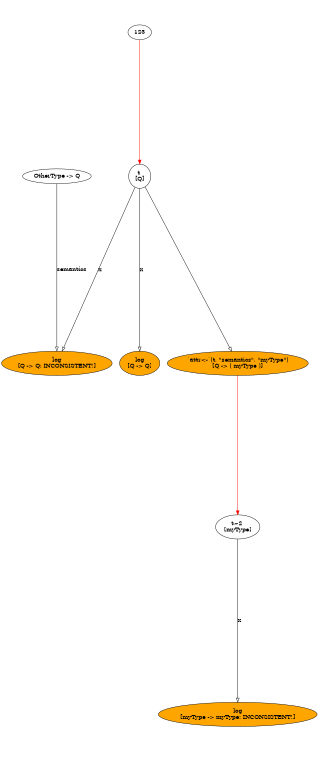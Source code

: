 digraph f {
	graph [bgcolor=transparent, fontcolor=black, ratio=fill, splines=TRUE, rank=same, size="2.125,5.14583333333333", rankdir=TB];
	node [label="\N", shape=ellipse, fixedsize=FALSE, fillcolor=white, style=filled, color=black, fontcolor=black, fontsize=14, height="0.5", width="0.75"];
	edge [headport=center, style=solid, arrowhead=normal, color=black, dir=none, weight="1.0", fontcolor=black, arrowtail=none, fontsize=14, labelfontsize=11, arrowsize=1, minlen=1];
	graph [bb="0,0,702,1697.6"];
	t [label="t \n[Q]", height="0.8171", pos="314,1314"];
	lt_W7XafJ [label=123, pos="314,1631"];
	fcall_ZihhgP [label="log\n[Q -> Q]", fillcolor=orange, height="0.8171", width="1.2781", pos="314,893"];
	fcall_4Ck7ab [label="log\n[Q -> Q: INCONSISTENT!]", fillcolor=orange, height="0.8171", width="3.4788", pos="125,893"];
	lt_LiA8jE [label="OtherType -> Q", width="2.0323", pos="125,1314"];
	"t~2" [label="t~2 \n[myType]", height="0.8171", width="1.4013", pos="525,531"];
	expr_k1Fq6b [label="`attr<-`(t, \"semantics\", \"myType\")
[Q -> ( myType )]", fillcolor=orange, height="0.8171", width="4.0888", pos="525,893"];
	fcall_nVbP85 [label="log\n[myType -> myType: INCONSISTENT!]", fillcolor=orange, height="0.8171", width="4.919", pos="525,111"];
	t -> fcall_ZihhgP:center [arrowhead=onormal, dir=forward, weight=1, label=x, pos="e,314,922.51 314,1284.5 314,1211.2 314,1015.9 314,932.57", lp="317.5,1103"];
	t -> fcall_4Ck7ab:center [arrowhead=onormal, dir=forward, weight=1, label=x, pos="e,137.83,922.45 302.32,1287.1 270.08,1215.6 179.75,1015.4 141.96,931.6", lp="223.5,1103"];
	t -> expr_k1Fq6b:center [arrowhead=onormal, dir=forward, weight=1, pos="e,510.75,922.29 326.72,1287.7 362.46,1216.8 463.86,1015.4 506.13,931.46"];
	lt_W7XafJ -> t:center [color=red, dir=forward, weight=1, pos="e,314,1343.6 314,1612.6 314,1563.5 314,1422.9 314,1354"];
	lt_LiA8jE -> fcall_4Ck7ab:center [arrowhead=onormal, dir=forward, weight=1, label=semantics, pos="e,125,922.57 125,1295.8 125,1233.8 125,1020.8 125,932.68", lp="152.6,1103"];
	"t~2" -> fcall_nVbP85:center [arrowhead=onormal, dir=forward, weight=1, label=x, pos="e,525,140.65 525,501.27 525,427.95 525,233.85 525,150.7", lp="528.5,321"];
	expr_k1Fq6b -> "t~2":center [color=red, dir=forward, weight=1, pos="e,525,560.55 525,863.45 525,799.25 525,643.45 525,570.67"];
}
